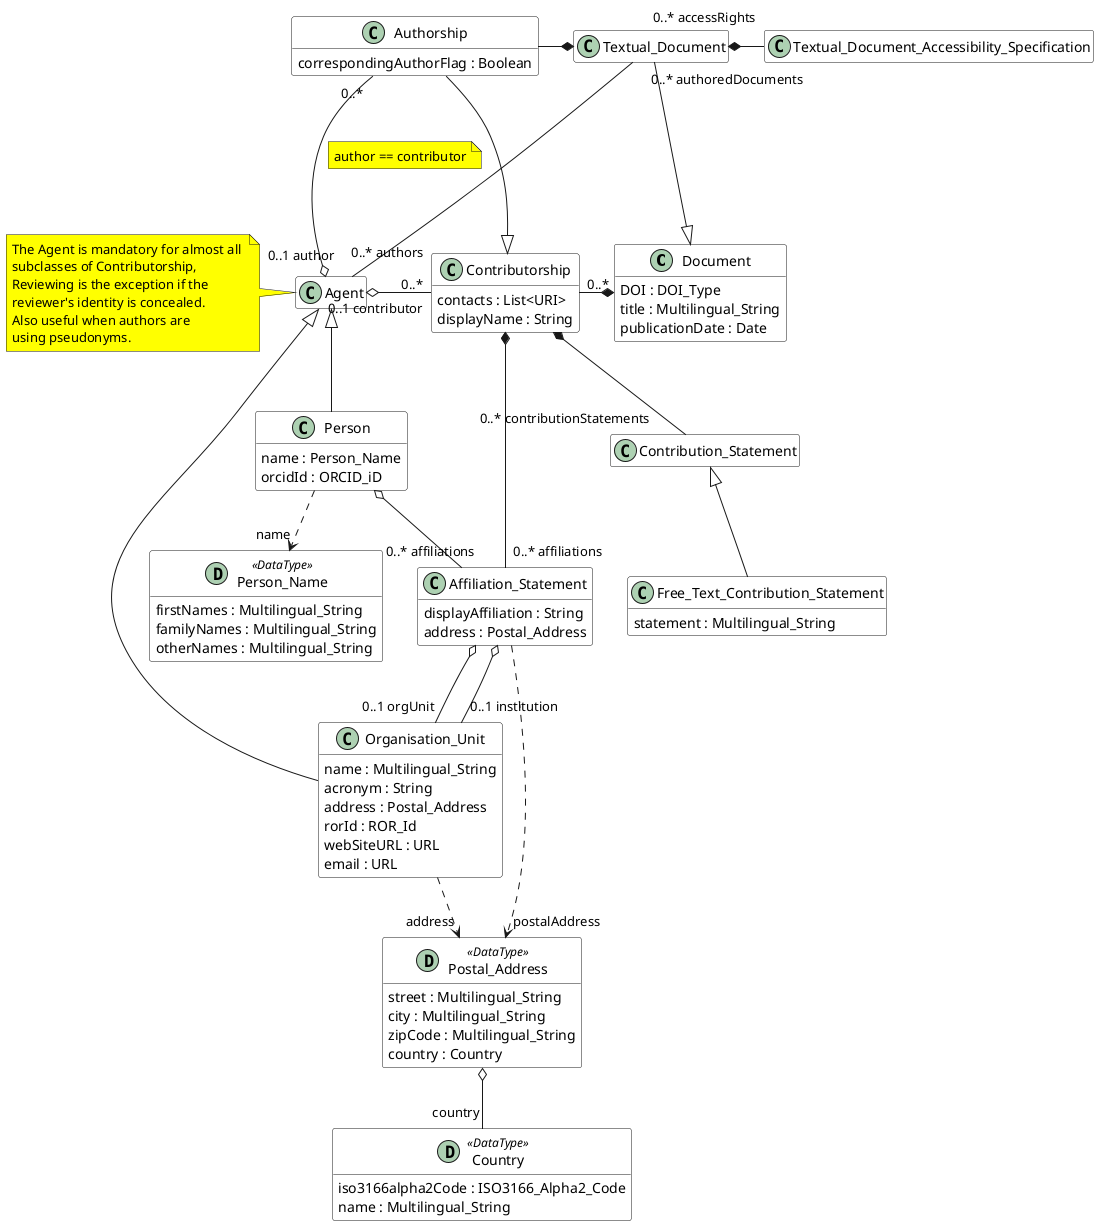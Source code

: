 @startuml
	!startsub common
        !define datatype(x) class x << (D,#add0b2) DataType>> #ffffff
        hide empty members
        skinparam BoxPadding 120
	!endsub

    !startsub Document
        class "Document" #ffffff {
            DOI : DOI_Type
            title : Multilingual_String
            publicationDate : Date
        }
        class "Textual_Document" #ffffff {
        }
    !endsub

    !startsub TDAS
        class "Textual_Document_Accessibility_Specification" #ffffff {
        }
    !endsub

    !startsub Agent
        class "Agent" #ffffff {
        }
    !endsub

    !startsub OrgUnit
        class "Organisation_Unit" #ffffff {
            name : Multilingual_String
            acronym : String
            address : Postal_Address
            rorId : ROR_Id
            webSiteURL : URL
            email : URL
        }
    !endsub

   !startsub Person
    class "Person" #ffffff {
        name : Person_Name
        orcidId : ORCID_iD
    }

    datatype("Person_Name") {
        firstNames : Multilingual_String
        familyNames : Multilingual_String
        otherNames : Multilingual_String
    }
    !endsub

    class "Authorship" #ffffff {
        correspondingAuthorFlag : Boolean
    }

    !startsub Contributorship
        class "Contributorship" #ffffff {
            contacts : List<URI>
            displayName : String
        }

        class "Contribution_Statement" #ffffff {
        }

        class "Free_Text_Contribution_Statement" #ffffff {
            statement : Multilingual_String
        }
    !endsub

    !startsub PostalAddress
        datatype("Postal_Address") {
            street : Multilingual_String
            city : Multilingual_String
            zipCode : Multilingual_String
            country : Country
        }
        datatype("Country") {
             iso3166alpha2Code : ISO3166_Alpha2_Code
             name : Multilingual_String
        }
    !endsub

    !startsub AffiliationStatement
        class "Affiliation_Statement" #ffffff {
            displayAffiliation : String
            address : Postal_Address
        }
    !endsub AffiliationStatement

    !startsub PostalAddress
    "Postal_Address" o-- "country" "Country"
    !endsub
    !startsub AffiliationStatement
        "Affiliation_Statement" ..> "postalAddress" "Postal_Address"
    !endsub
    !startsub AffiliationStatement
        "Affiliation_Statement" o-- "0..1 orgUnit" "Organisation_Unit"
    !endsub
    !startsub AffiliationStatement
        "Affiliation_Statement" o-- "0..1 institution" "Organisation_Unit"
        '    "Affiliation_Statement" o-- "person" "Person"
    !endsub
    !startsub AffiliationStatement
        "Person" o-- "0..* affiliations" "Affiliation_Statement"
    !endsub
    !startsub AffiliationStatement
        "Contributorship" *-- "0..* affiliations" "Affiliation_Statement"
    !endsub
    !startsub Contributorship
        "Contributorship" *-- "0..* contributionStatements" "Contribution_Statement"
    !endsub
    !startsub Contributorship
        "Contribution_Statement" <|-- "Free_Text_Contribution_Statement"
    !endsub
    !startsub Contributorship
        "Contributorship" "0..*" --r--* "Document"
    !endsub
    !startsub Contributorship
        "Contributorship" "0..*" --l--o "0..1 contributor" "Agent"
    !endsub
    "Authorship" -r-* "Textual_Document"
    "Contributorship" <|-u- "Authorship"
    "Authorship" "0..*" --o "0..1 author" "Agent"
    note on link #yellow: author == contributor
    !startsub Person
        "Person" ..> "name" "Person_Name"
    !endsub
    !startsub Person
        "Agent" <|-- "Person"
    !endsub
    !startsub OrgUnit
        "Agent" <|-- "Organisation_Unit"
    !endsub
    !startsub OrgUnit
        "Organisation_Unit" ..> "address" "Postal_Address"
    !endsub
    !startsub Document
        "Document" <|-u- "Textual_Document"
    !endsub
    "Textual_Document" *-r- "0..* accessRights" "Textual_Document_Accessibility_Specification"
    "Textual_Document" "0..* authoredDocuments" --- "0..* authors" "Agent"
    note left of Agent #yellow: The Agent is mandatory for almost all \nsubclasses of Contributorship,\nReviewing is the exception if the \nreviewer's identity is concealed. \nAlso useful when authors are \nusing pseudonyms.
@enduml
